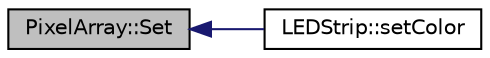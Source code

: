 digraph "PixelArray::Set"
{
  edge [fontname="Helvetica",fontsize="10",labelfontname="Helvetica",labelfontsize="10"];
  node [fontname="Helvetica",fontsize="10",shape=record];
  rankdir="LR";
  Node9 [label="PixelArray::Set",height=0.2,width=0.4,color="black", fillcolor="grey75", style="filled", fontcolor="black"];
  Node9 -> Node10 [dir="back",color="midnightblue",fontsize="10",style="solid",fontname="Helvetica"];
  Node10 [label="LEDStrip::setColor",height=0.2,width=0.4,color="black", fillcolor="white", style="filled",URL="$class_l_e_d_strip.html#a310b381acdd83a01ddb6e2debebbbc7c"];
}
